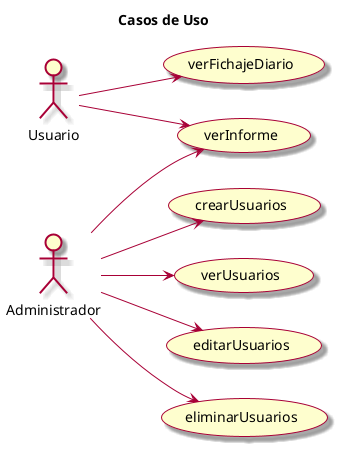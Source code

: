 @startuml Diagrama de CDU

skin rose
left to right direction
title Casos de Uso



Usuario --> (verFichajeDiario)
Usuario --> (verInforme)

Administrador --> (crearUsuarios)
Administrador --> (verUsuarios)
Administrador --> (editarUsuarios)
Administrador --> (eliminarUsuarios)
Administrador --> (verInforme)

@enduml
